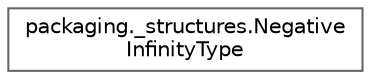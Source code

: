 digraph "Graphical Class Hierarchy"
{
 // LATEX_PDF_SIZE
  bgcolor="transparent";
  edge [fontname=Helvetica,fontsize=10,labelfontname=Helvetica,labelfontsize=10];
  node [fontname=Helvetica,fontsize=10,shape=box,height=0.2,width=0.4];
  rankdir="LR";
  Node0 [id="Node000000",label="packaging._structures.Negative\lInfinityType",height=0.2,width=0.4,color="grey40", fillcolor="white", style="filled",URL="$classpackaging_1_1__structures_1_1_negative_infinity_type.html",tooltip=" "];
}
